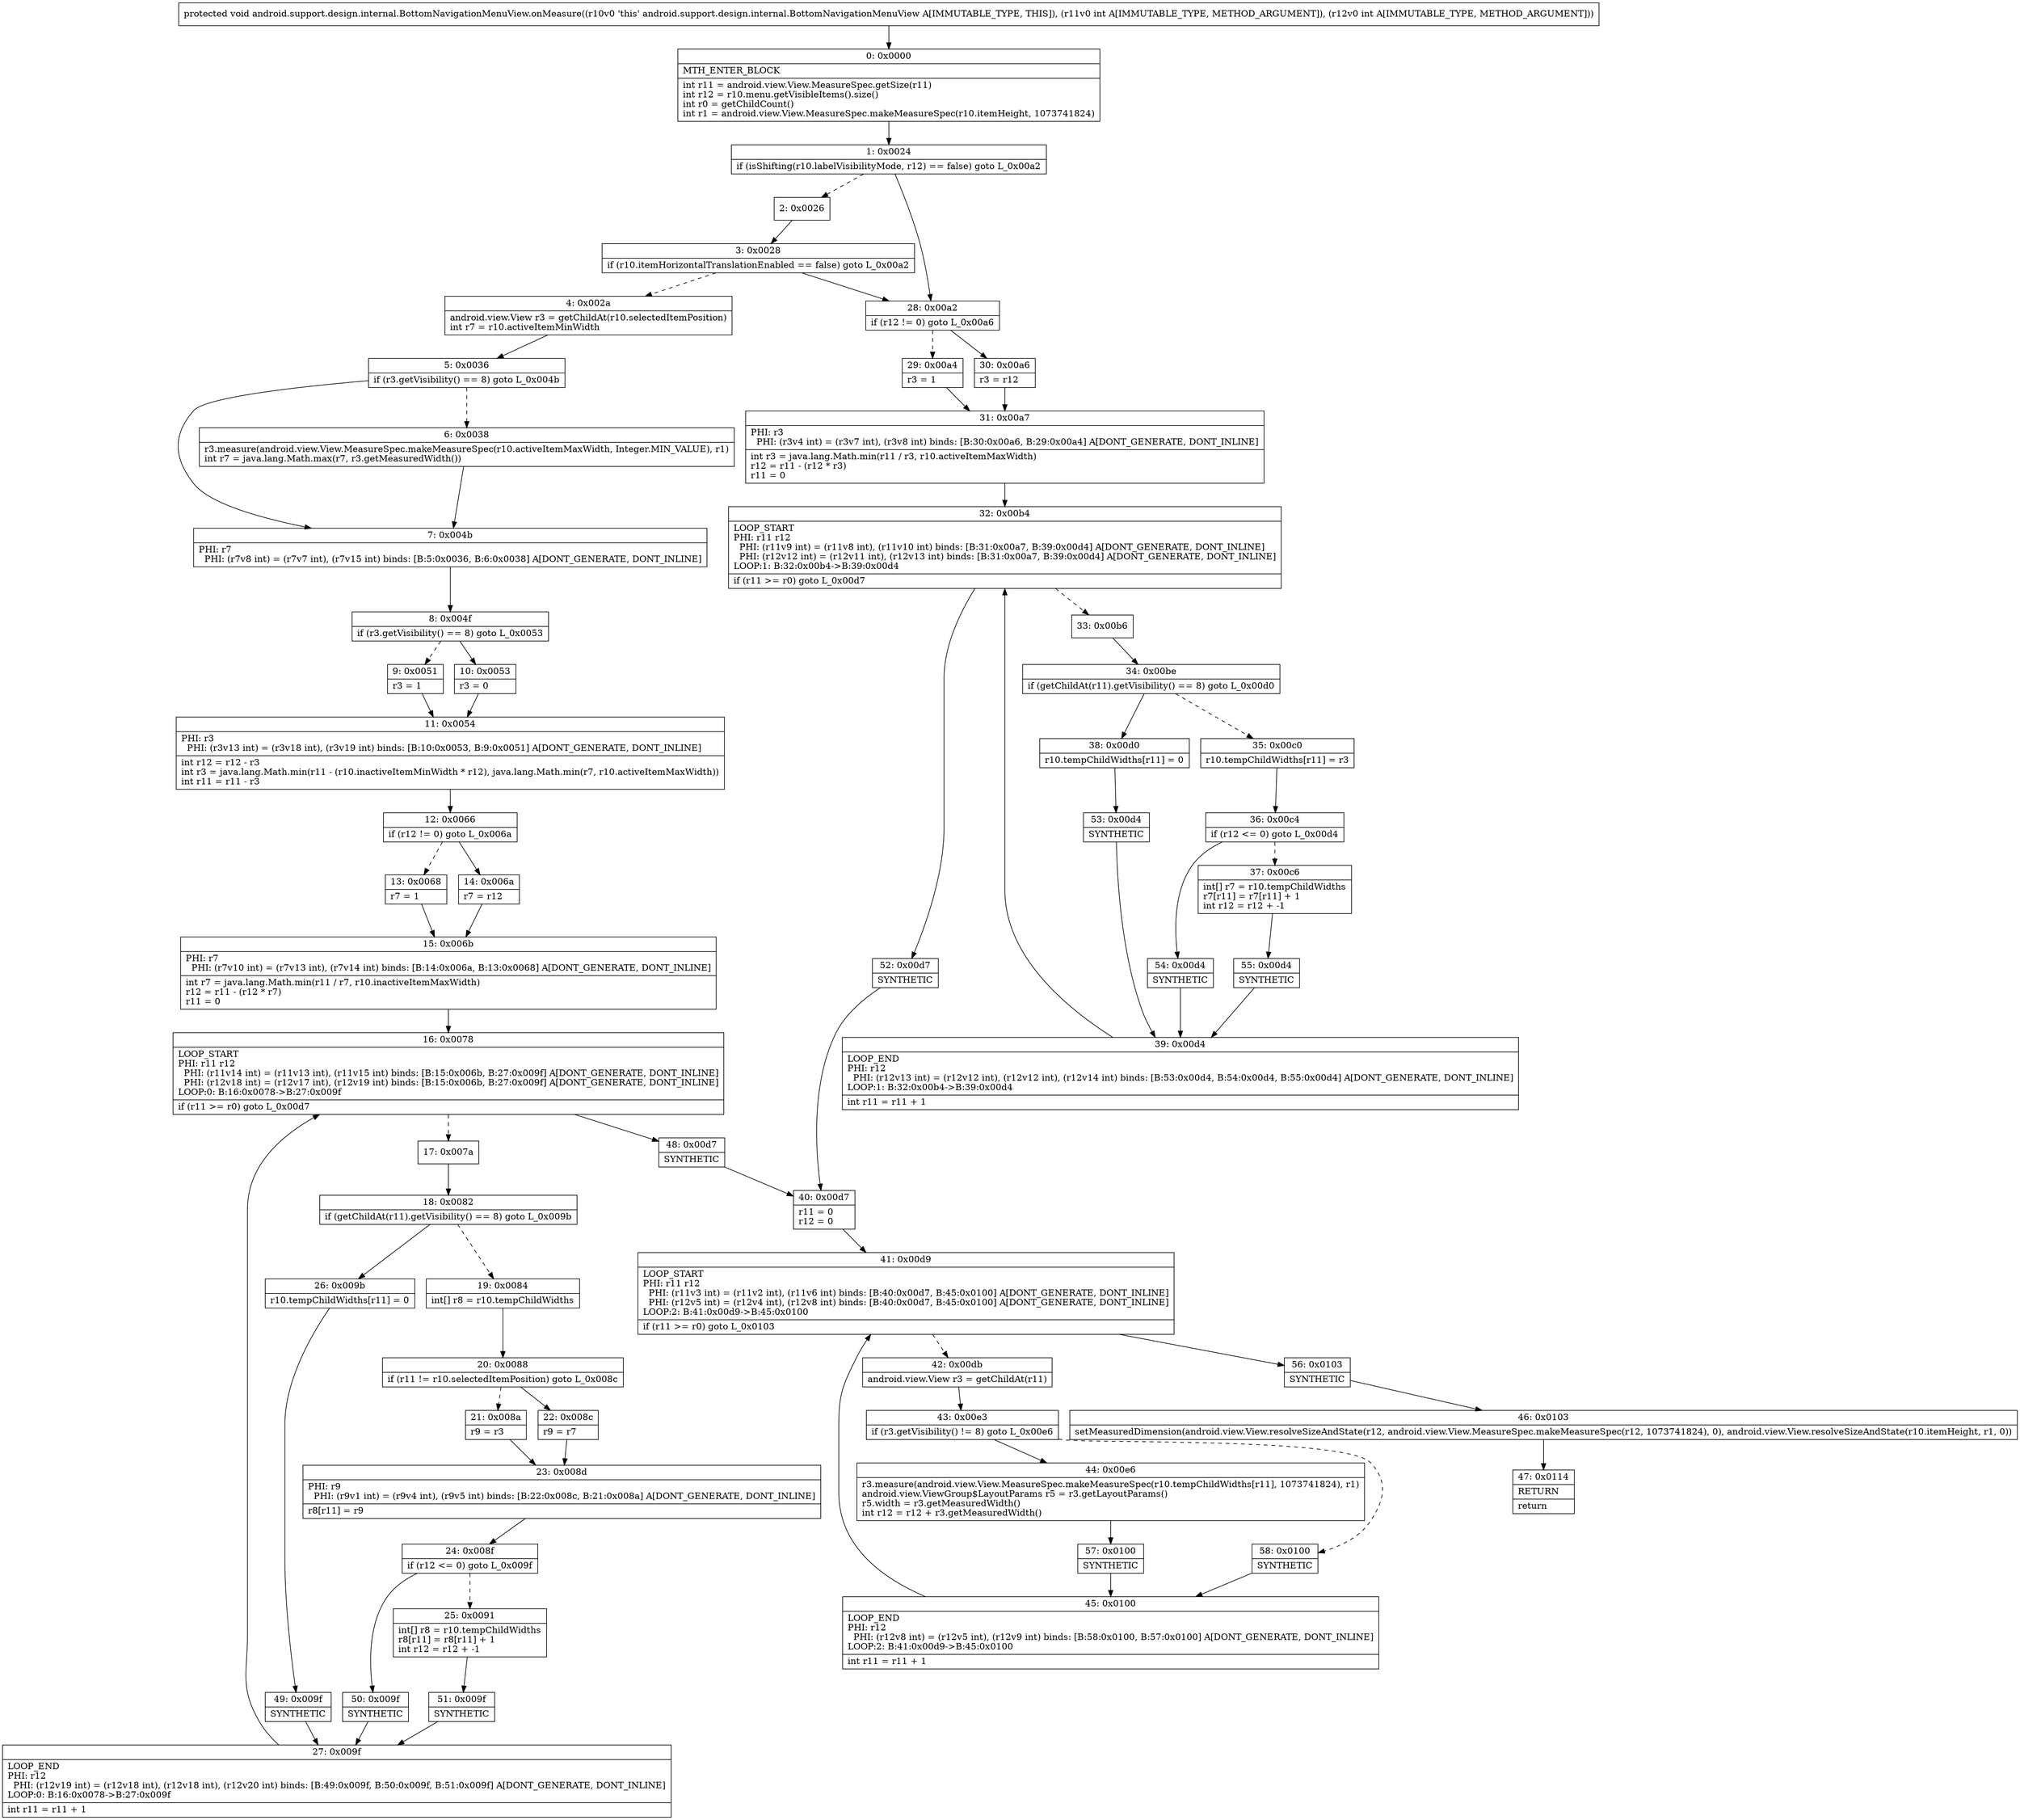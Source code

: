 digraph "CFG forandroid.support.design.internal.BottomNavigationMenuView.onMeasure(II)V" {
Node_0 [shape=record,label="{0\:\ 0x0000|MTH_ENTER_BLOCK\l|int r11 = android.view.View.MeasureSpec.getSize(r11)\lint r12 = r10.menu.getVisibleItems().size()\lint r0 = getChildCount()\lint r1 = android.view.View.MeasureSpec.makeMeasureSpec(r10.itemHeight, 1073741824)\l}"];
Node_1 [shape=record,label="{1\:\ 0x0024|if (isShifting(r10.labelVisibilityMode, r12) == false) goto L_0x00a2\l}"];
Node_2 [shape=record,label="{2\:\ 0x0026}"];
Node_3 [shape=record,label="{3\:\ 0x0028|if (r10.itemHorizontalTranslationEnabled == false) goto L_0x00a2\l}"];
Node_4 [shape=record,label="{4\:\ 0x002a|android.view.View r3 = getChildAt(r10.selectedItemPosition)\lint r7 = r10.activeItemMinWidth\l}"];
Node_5 [shape=record,label="{5\:\ 0x0036|if (r3.getVisibility() == 8) goto L_0x004b\l}"];
Node_6 [shape=record,label="{6\:\ 0x0038|r3.measure(android.view.View.MeasureSpec.makeMeasureSpec(r10.activeItemMaxWidth, Integer.MIN_VALUE), r1)\lint r7 = java.lang.Math.max(r7, r3.getMeasuredWidth())\l}"];
Node_7 [shape=record,label="{7\:\ 0x004b|PHI: r7 \l  PHI: (r7v8 int) = (r7v7 int), (r7v15 int) binds: [B:5:0x0036, B:6:0x0038] A[DONT_GENERATE, DONT_INLINE]\l}"];
Node_8 [shape=record,label="{8\:\ 0x004f|if (r3.getVisibility() == 8) goto L_0x0053\l}"];
Node_9 [shape=record,label="{9\:\ 0x0051|r3 = 1\l}"];
Node_10 [shape=record,label="{10\:\ 0x0053|r3 = 0\l}"];
Node_11 [shape=record,label="{11\:\ 0x0054|PHI: r3 \l  PHI: (r3v13 int) = (r3v18 int), (r3v19 int) binds: [B:10:0x0053, B:9:0x0051] A[DONT_GENERATE, DONT_INLINE]\l|int r12 = r12 \- r3\lint r3 = java.lang.Math.min(r11 \- (r10.inactiveItemMinWidth * r12), java.lang.Math.min(r7, r10.activeItemMaxWidth))\lint r11 = r11 \- r3\l}"];
Node_12 [shape=record,label="{12\:\ 0x0066|if (r12 != 0) goto L_0x006a\l}"];
Node_13 [shape=record,label="{13\:\ 0x0068|r7 = 1\l}"];
Node_14 [shape=record,label="{14\:\ 0x006a|r7 = r12\l}"];
Node_15 [shape=record,label="{15\:\ 0x006b|PHI: r7 \l  PHI: (r7v10 int) = (r7v13 int), (r7v14 int) binds: [B:14:0x006a, B:13:0x0068] A[DONT_GENERATE, DONT_INLINE]\l|int r7 = java.lang.Math.min(r11 \/ r7, r10.inactiveItemMaxWidth)\lr12 = r11 \- (r12 * r7)\lr11 = 0\l}"];
Node_16 [shape=record,label="{16\:\ 0x0078|LOOP_START\lPHI: r11 r12 \l  PHI: (r11v14 int) = (r11v13 int), (r11v15 int) binds: [B:15:0x006b, B:27:0x009f] A[DONT_GENERATE, DONT_INLINE]\l  PHI: (r12v18 int) = (r12v17 int), (r12v19 int) binds: [B:15:0x006b, B:27:0x009f] A[DONT_GENERATE, DONT_INLINE]\lLOOP:0: B:16:0x0078\-\>B:27:0x009f\l|if (r11 \>= r0) goto L_0x00d7\l}"];
Node_17 [shape=record,label="{17\:\ 0x007a}"];
Node_18 [shape=record,label="{18\:\ 0x0082|if (getChildAt(r11).getVisibility() == 8) goto L_0x009b\l}"];
Node_19 [shape=record,label="{19\:\ 0x0084|int[] r8 = r10.tempChildWidths\l}"];
Node_20 [shape=record,label="{20\:\ 0x0088|if (r11 != r10.selectedItemPosition) goto L_0x008c\l}"];
Node_21 [shape=record,label="{21\:\ 0x008a|r9 = r3\l}"];
Node_22 [shape=record,label="{22\:\ 0x008c|r9 = r7\l}"];
Node_23 [shape=record,label="{23\:\ 0x008d|PHI: r9 \l  PHI: (r9v1 int) = (r9v4 int), (r9v5 int) binds: [B:22:0x008c, B:21:0x008a] A[DONT_GENERATE, DONT_INLINE]\l|r8[r11] = r9\l}"];
Node_24 [shape=record,label="{24\:\ 0x008f|if (r12 \<= 0) goto L_0x009f\l}"];
Node_25 [shape=record,label="{25\:\ 0x0091|int[] r8 = r10.tempChildWidths\lr8[r11] = r8[r11] + 1\lint r12 = r12 + \-1\l}"];
Node_26 [shape=record,label="{26\:\ 0x009b|r10.tempChildWidths[r11] = 0\l}"];
Node_27 [shape=record,label="{27\:\ 0x009f|LOOP_END\lPHI: r12 \l  PHI: (r12v19 int) = (r12v18 int), (r12v18 int), (r12v20 int) binds: [B:49:0x009f, B:50:0x009f, B:51:0x009f] A[DONT_GENERATE, DONT_INLINE]\lLOOP:0: B:16:0x0078\-\>B:27:0x009f\l|int r11 = r11 + 1\l}"];
Node_28 [shape=record,label="{28\:\ 0x00a2|if (r12 != 0) goto L_0x00a6\l}"];
Node_29 [shape=record,label="{29\:\ 0x00a4|r3 = 1\l}"];
Node_30 [shape=record,label="{30\:\ 0x00a6|r3 = r12\l}"];
Node_31 [shape=record,label="{31\:\ 0x00a7|PHI: r3 \l  PHI: (r3v4 int) = (r3v7 int), (r3v8 int) binds: [B:30:0x00a6, B:29:0x00a4] A[DONT_GENERATE, DONT_INLINE]\l|int r3 = java.lang.Math.min(r11 \/ r3, r10.activeItemMaxWidth)\lr12 = r11 \- (r12 * r3)\lr11 = 0\l}"];
Node_32 [shape=record,label="{32\:\ 0x00b4|LOOP_START\lPHI: r11 r12 \l  PHI: (r11v9 int) = (r11v8 int), (r11v10 int) binds: [B:31:0x00a7, B:39:0x00d4] A[DONT_GENERATE, DONT_INLINE]\l  PHI: (r12v12 int) = (r12v11 int), (r12v13 int) binds: [B:31:0x00a7, B:39:0x00d4] A[DONT_GENERATE, DONT_INLINE]\lLOOP:1: B:32:0x00b4\-\>B:39:0x00d4\l|if (r11 \>= r0) goto L_0x00d7\l}"];
Node_33 [shape=record,label="{33\:\ 0x00b6}"];
Node_34 [shape=record,label="{34\:\ 0x00be|if (getChildAt(r11).getVisibility() == 8) goto L_0x00d0\l}"];
Node_35 [shape=record,label="{35\:\ 0x00c0|r10.tempChildWidths[r11] = r3\l}"];
Node_36 [shape=record,label="{36\:\ 0x00c4|if (r12 \<= 0) goto L_0x00d4\l}"];
Node_37 [shape=record,label="{37\:\ 0x00c6|int[] r7 = r10.tempChildWidths\lr7[r11] = r7[r11] + 1\lint r12 = r12 + \-1\l}"];
Node_38 [shape=record,label="{38\:\ 0x00d0|r10.tempChildWidths[r11] = 0\l}"];
Node_39 [shape=record,label="{39\:\ 0x00d4|LOOP_END\lPHI: r12 \l  PHI: (r12v13 int) = (r12v12 int), (r12v12 int), (r12v14 int) binds: [B:53:0x00d4, B:54:0x00d4, B:55:0x00d4] A[DONT_GENERATE, DONT_INLINE]\lLOOP:1: B:32:0x00b4\-\>B:39:0x00d4\l|int r11 = r11 + 1\l}"];
Node_40 [shape=record,label="{40\:\ 0x00d7|r11 = 0\lr12 = 0\l}"];
Node_41 [shape=record,label="{41\:\ 0x00d9|LOOP_START\lPHI: r11 r12 \l  PHI: (r11v3 int) = (r11v2 int), (r11v6 int) binds: [B:40:0x00d7, B:45:0x0100] A[DONT_GENERATE, DONT_INLINE]\l  PHI: (r12v5 int) = (r12v4 int), (r12v8 int) binds: [B:40:0x00d7, B:45:0x0100] A[DONT_GENERATE, DONT_INLINE]\lLOOP:2: B:41:0x00d9\-\>B:45:0x0100\l|if (r11 \>= r0) goto L_0x0103\l}"];
Node_42 [shape=record,label="{42\:\ 0x00db|android.view.View r3 = getChildAt(r11)\l}"];
Node_43 [shape=record,label="{43\:\ 0x00e3|if (r3.getVisibility() != 8) goto L_0x00e6\l}"];
Node_44 [shape=record,label="{44\:\ 0x00e6|r3.measure(android.view.View.MeasureSpec.makeMeasureSpec(r10.tempChildWidths[r11], 1073741824), r1)\landroid.view.ViewGroup$LayoutParams r5 = r3.getLayoutParams()\lr5.width = r3.getMeasuredWidth()\lint r12 = r12 + r3.getMeasuredWidth()\l}"];
Node_45 [shape=record,label="{45\:\ 0x0100|LOOP_END\lPHI: r12 \l  PHI: (r12v8 int) = (r12v5 int), (r12v9 int) binds: [B:58:0x0100, B:57:0x0100] A[DONT_GENERATE, DONT_INLINE]\lLOOP:2: B:41:0x00d9\-\>B:45:0x0100\l|int r11 = r11 + 1\l}"];
Node_46 [shape=record,label="{46\:\ 0x0103|setMeasuredDimension(android.view.View.resolveSizeAndState(r12, android.view.View.MeasureSpec.makeMeasureSpec(r12, 1073741824), 0), android.view.View.resolveSizeAndState(r10.itemHeight, r1, 0))\l}"];
Node_47 [shape=record,label="{47\:\ 0x0114|RETURN\l|return\l}"];
Node_48 [shape=record,label="{48\:\ 0x00d7|SYNTHETIC\l}"];
Node_49 [shape=record,label="{49\:\ 0x009f|SYNTHETIC\l}"];
Node_50 [shape=record,label="{50\:\ 0x009f|SYNTHETIC\l}"];
Node_51 [shape=record,label="{51\:\ 0x009f|SYNTHETIC\l}"];
Node_52 [shape=record,label="{52\:\ 0x00d7|SYNTHETIC\l}"];
Node_53 [shape=record,label="{53\:\ 0x00d4|SYNTHETIC\l}"];
Node_54 [shape=record,label="{54\:\ 0x00d4|SYNTHETIC\l}"];
Node_55 [shape=record,label="{55\:\ 0x00d4|SYNTHETIC\l}"];
Node_56 [shape=record,label="{56\:\ 0x0103|SYNTHETIC\l}"];
Node_57 [shape=record,label="{57\:\ 0x0100|SYNTHETIC\l}"];
Node_58 [shape=record,label="{58\:\ 0x0100|SYNTHETIC\l}"];
MethodNode[shape=record,label="{protected void android.support.design.internal.BottomNavigationMenuView.onMeasure((r10v0 'this' android.support.design.internal.BottomNavigationMenuView A[IMMUTABLE_TYPE, THIS]), (r11v0 int A[IMMUTABLE_TYPE, METHOD_ARGUMENT]), (r12v0 int A[IMMUTABLE_TYPE, METHOD_ARGUMENT])) }"];
MethodNode -> Node_0;
Node_0 -> Node_1;
Node_1 -> Node_2[style=dashed];
Node_1 -> Node_28;
Node_2 -> Node_3;
Node_3 -> Node_4[style=dashed];
Node_3 -> Node_28;
Node_4 -> Node_5;
Node_5 -> Node_6[style=dashed];
Node_5 -> Node_7;
Node_6 -> Node_7;
Node_7 -> Node_8;
Node_8 -> Node_9[style=dashed];
Node_8 -> Node_10;
Node_9 -> Node_11;
Node_10 -> Node_11;
Node_11 -> Node_12;
Node_12 -> Node_13[style=dashed];
Node_12 -> Node_14;
Node_13 -> Node_15;
Node_14 -> Node_15;
Node_15 -> Node_16;
Node_16 -> Node_17[style=dashed];
Node_16 -> Node_48;
Node_17 -> Node_18;
Node_18 -> Node_19[style=dashed];
Node_18 -> Node_26;
Node_19 -> Node_20;
Node_20 -> Node_21[style=dashed];
Node_20 -> Node_22;
Node_21 -> Node_23;
Node_22 -> Node_23;
Node_23 -> Node_24;
Node_24 -> Node_25[style=dashed];
Node_24 -> Node_50;
Node_25 -> Node_51;
Node_26 -> Node_49;
Node_27 -> Node_16;
Node_28 -> Node_29[style=dashed];
Node_28 -> Node_30;
Node_29 -> Node_31;
Node_30 -> Node_31;
Node_31 -> Node_32;
Node_32 -> Node_33[style=dashed];
Node_32 -> Node_52;
Node_33 -> Node_34;
Node_34 -> Node_35[style=dashed];
Node_34 -> Node_38;
Node_35 -> Node_36;
Node_36 -> Node_37[style=dashed];
Node_36 -> Node_54;
Node_37 -> Node_55;
Node_38 -> Node_53;
Node_39 -> Node_32;
Node_40 -> Node_41;
Node_41 -> Node_42[style=dashed];
Node_41 -> Node_56;
Node_42 -> Node_43;
Node_43 -> Node_44;
Node_43 -> Node_58[style=dashed];
Node_44 -> Node_57;
Node_45 -> Node_41;
Node_46 -> Node_47;
Node_48 -> Node_40;
Node_49 -> Node_27;
Node_50 -> Node_27;
Node_51 -> Node_27;
Node_52 -> Node_40;
Node_53 -> Node_39;
Node_54 -> Node_39;
Node_55 -> Node_39;
Node_56 -> Node_46;
Node_57 -> Node_45;
Node_58 -> Node_45;
}

